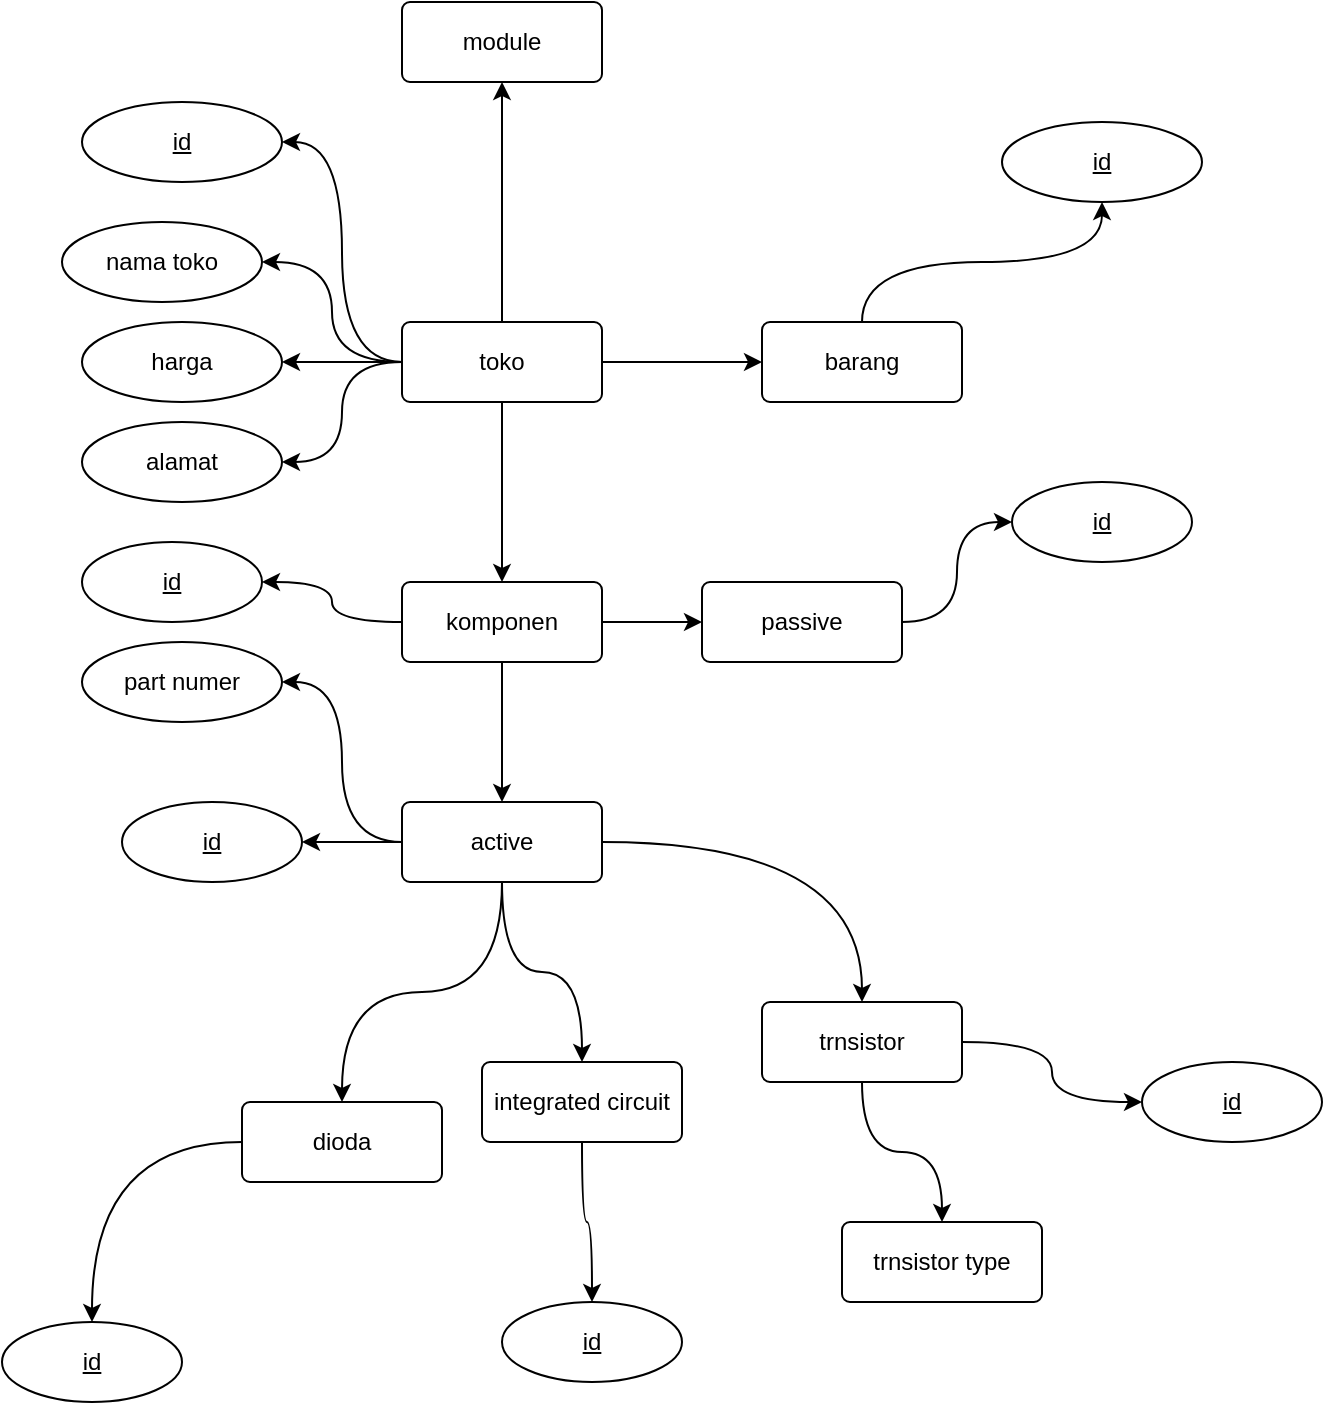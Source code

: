 <mxfile version="24.4.8" type="device">
  <diagram name="Page-1" id="4YNNi3NzexPaqgfLfOFP">
    <mxGraphModel dx="1714" dy="1624" grid="1" gridSize="10" guides="1" tooltips="1" connect="1" arrows="1" fold="1" page="1" pageScale="1" pageWidth="850" pageHeight="1100" math="0" shadow="0">
      <root>
        <mxCell id="0" />
        <mxCell id="1" parent="0" />
        <mxCell id="D4lwPsTI3Pclu1fIJmD--15" style="edgeStyle=orthogonalEdgeStyle;curved=1;rounded=0;orthogonalLoop=1;jettySize=auto;html=1;entryX=1;entryY=0.5;entryDx=0;entryDy=0;" parent="1" source="D4lwPsTI3Pclu1fIJmD--9" target="D4lwPsTI3Pclu1fIJmD--10" edge="1">
          <mxGeometry relative="1" as="geometry" />
        </mxCell>
        <mxCell id="D4lwPsTI3Pclu1fIJmD--17" style="edgeStyle=orthogonalEdgeStyle;curved=1;rounded=0;orthogonalLoop=1;jettySize=auto;html=1;entryX=1;entryY=0.5;entryDx=0;entryDy=0;" parent="1" source="D4lwPsTI3Pclu1fIJmD--9" target="D4lwPsTI3Pclu1fIJmD--11" edge="1">
          <mxGeometry relative="1" as="geometry" />
        </mxCell>
        <mxCell id="D4lwPsTI3Pclu1fIJmD--18" style="edgeStyle=orthogonalEdgeStyle;curved=1;rounded=0;orthogonalLoop=1;jettySize=auto;html=1;entryX=1;entryY=0.5;entryDx=0;entryDy=0;" parent="1" source="D4lwPsTI3Pclu1fIJmD--9" target="D4lwPsTI3Pclu1fIJmD--13" edge="1">
          <mxGeometry relative="1" as="geometry" />
        </mxCell>
        <mxCell id="D4lwPsTI3Pclu1fIJmD--19" style="edgeStyle=orthogonalEdgeStyle;curved=1;rounded=0;orthogonalLoop=1;jettySize=auto;html=1;entryX=1;entryY=0.5;entryDx=0;entryDy=0;" parent="1" source="D4lwPsTI3Pclu1fIJmD--9" target="D4lwPsTI3Pclu1fIJmD--14" edge="1">
          <mxGeometry relative="1" as="geometry" />
        </mxCell>
        <mxCell id="D4lwPsTI3Pclu1fIJmD--34" style="edgeStyle=orthogonalEdgeStyle;curved=1;rounded=0;orthogonalLoop=1;jettySize=auto;html=1;entryX=0;entryY=0.5;entryDx=0;entryDy=0;" parent="1" source="D4lwPsTI3Pclu1fIJmD--9" target="D4lwPsTI3Pclu1fIJmD--20" edge="1">
          <mxGeometry relative="1" as="geometry" />
        </mxCell>
        <mxCell id="D4lwPsTI3Pclu1fIJmD--37" style="edgeStyle=orthogonalEdgeStyle;curved=1;rounded=0;orthogonalLoop=1;jettySize=auto;html=1;fontFamily=Helvetica;fontSize=12;fontColor=default;" parent="1" source="D4lwPsTI3Pclu1fIJmD--9" target="D4lwPsTI3Pclu1fIJmD--36" edge="1">
          <mxGeometry relative="1" as="geometry" />
        </mxCell>
        <mxCell id="D4lwPsTI3Pclu1fIJmD--38" style="edgeStyle=orthogonalEdgeStyle;curved=1;rounded=0;orthogonalLoop=1;jettySize=auto;html=1;entryX=0.5;entryY=1;entryDx=0;entryDy=0;fontFamily=Helvetica;fontSize=12;fontColor=default;" parent="1" source="D4lwPsTI3Pclu1fIJmD--9" target="D4lwPsTI3Pclu1fIJmD--35" edge="1">
          <mxGeometry relative="1" as="geometry" />
        </mxCell>
        <mxCell id="D4lwPsTI3Pclu1fIJmD--9" value="toko" style="rounded=1;arcSize=10;whiteSpace=wrap;html=1;align=center;" parent="1" vertex="1">
          <mxGeometry x="170" y="70" width="100" height="40" as="geometry" />
        </mxCell>
        <mxCell id="D4lwPsTI3Pclu1fIJmD--10" value="id" style="ellipse;whiteSpace=wrap;html=1;align=center;fontStyle=4;" parent="1" vertex="1">
          <mxGeometry x="10" y="-40" width="100" height="40" as="geometry" />
        </mxCell>
        <mxCell id="D4lwPsTI3Pclu1fIJmD--11" value="nama toko" style="ellipse;whiteSpace=wrap;html=1;align=center;" parent="1" vertex="1">
          <mxGeometry y="20" width="100" height="40" as="geometry" />
        </mxCell>
        <mxCell id="D4lwPsTI3Pclu1fIJmD--13" value="harga" style="ellipse;whiteSpace=wrap;html=1;align=center;" parent="1" vertex="1">
          <mxGeometry x="10" y="70" width="100" height="40" as="geometry" />
        </mxCell>
        <mxCell id="D4lwPsTI3Pclu1fIJmD--14" value="alamat" style="ellipse;whiteSpace=wrap;html=1;align=center;" parent="1" vertex="1">
          <mxGeometry x="10" y="120" width="100" height="40" as="geometry" />
        </mxCell>
        <mxCell id="D4lwPsTI3Pclu1fIJmD--26" style="edgeStyle=orthogonalEdgeStyle;curved=1;rounded=0;orthogonalLoop=1;jettySize=auto;html=1;entryX=0.5;entryY=1;entryDx=0;entryDy=0;exitX=0.5;exitY=0;exitDx=0;exitDy=0;" parent="1" source="D4lwPsTI3Pclu1fIJmD--20" target="D4lwPsTI3Pclu1fIJmD--24" edge="1">
          <mxGeometry relative="1" as="geometry" />
        </mxCell>
        <mxCell id="D4lwPsTI3Pclu1fIJmD--20" value="barang" style="rounded=1;arcSize=10;whiteSpace=wrap;html=1;align=center;" parent="1" vertex="1">
          <mxGeometry x="350" y="70" width="100" height="40" as="geometry" />
        </mxCell>
        <mxCell id="D4lwPsTI3Pclu1fIJmD--24" value="id" style="ellipse;whiteSpace=wrap;html=1;align=center;fontStyle=4;" parent="1" vertex="1">
          <mxGeometry x="470" y="-30" width="100" height="40" as="geometry" />
        </mxCell>
        <mxCell id="D4lwPsTI3Pclu1fIJmD--25" value="part numer" style="ellipse;whiteSpace=wrap;html=1;align=center;" parent="1" vertex="1">
          <mxGeometry x="10" y="230" width="100" height="40" as="geometry" />
        </mxCell>
        <mxCell id="D4lwPsTI3Pclu1fIJmD--59" style="edgeStyle=orthogonalEdgeStyle;curved=1;rounded=0;orthogonalLoop=1;jettySize=auto;html=1;entryX=0.5;entryY=0;entryDx=0;entryDy=0;fontFamily=Helvetica;fontSize=12;fontColor=default;" parent="1" source="D4lwPsTI3Pclu1fIJmD--27" target="D4lwPsTI3Pclu1fIJmD--48" edge="1">
          <mxGeometry relative="1" as="geometry" />
        </mxCell>
        <mxCell id="D4lwPsTI3Pclu1fIJmD--27" value="dioda" style="rounded=1;arcSize=10;whiteSpace=wrap;html=1;align=center;" parent="1" vertex="1">
          <mxGeometry x="90" y="460" width="100" height="40" as="geometry" />
        </mxCell>
        <mxCell id="D4lwPsTI3Pclu1fIJmD--31" value="id" style="ellipse;whiteSpace=wrap;html=1;align=center;fontStyle=4;" parent="1" vertex="1">
          <mxGeometry x="10" y="180" width="90" height="40" as="geometry" />
        </mxCell>
        <mxCell id="D4lwPsTI3Pclu1fIJmD--35" value="module" style="rounded=1;arcSize=10;whiteSpace=wrap;html=1;align=center;" parent="1" vertex="1">
          <mxGeometry x="170" y="-90" width="100" height="40" as="geometry" />
        </mxCell>
        <mxCell id="D4lwPsTI3Pclu1fIJmD--40" style="edgeStyle=orthogonalEdgeStyle;curved=1;rounded=0;orthogonalLoop=1;jettySize=auto;html=1;entryX=1;entryY=0.5;entryDx=0;entryDy=0;fontFamily=Helvetica;fontSize=12;fontColor=default;" parent="1" source="D4lwPsTI3Pclu1fIJmD--36" target="D4lwPsTI3Pclu1fIJmD--31" edge="1">
          <mxGeometry relative="1" as="geometry" />
        </mxCell>
        <mxCell id="D4lwPsTI3Pclu1fIJmD--41" style="edgeStyle=orthogonalEdgeStyle;curved=1;rounded=0;orthogonalLoop=1;jettySize=auto;html=1;entryX=1;entryY=0.5;entryDx=0;entryDy=0;fontFamily=Helvetica;fontSize=12;fontColor=default;exitX=0;exitY=0.5;exitDx=0;exitDy=0;" parent="1" source="D4lwPsTI3Pclu1fIJmD--46" target="D4lwPsTI3Pclu1fIJmD--25" edge="1">
          <mxGeometry relative="1" as="geometry" />
        </mxCell>
        <mxCell id="D4lwPsTI3Pclu1fIJmD--53" style="edgeStyle=orthogonalEdgeStyle;curved=1;rounded=0;orthogonalLoop=1;jettySize=auto;html=1;entryX=0.5;entryY=0;entryDx=0;entryDy=0;fontFamily=Helvetica;fontSize=12;fontColor=default;" parent="1" source="D4lwPsTI3Pclu1fIJmD--36" target="D4lwPsTI3Pclu1fIJmD--46" edge="1">
          <mxGeometry relative="1" as="geometry" />
        </mxCell>
        <mxCell id="D4lwPsTI3Pclu1fIJmD--54" style="edgeStyle=orthogonalEdgeStyle;curved=1;rounded=0;orthogonalLoop=1;jettySize=auto;html=1;entryX=0;entryY=0.5;entryDx=0;entryDy=0;fontFamily=Helvetica;fontSize=12;fontColor=default;" parent="1" source="D4lwPsTI3Pclu1fIJmD--36" target="D4lwPsTI3Pclu1fIJmD--45" edge="1">
          <mxGeometry relative="1" as="geometry" />
        </mxCell>
        <mxCell id="D4lwPsTI3Pclu1fIJmD--36" value="komponen" style="rounded=1;arcSize=10;whiteSpace=wrap;html=1;align=center;" parent="1" vertex="1">
          <mxGeometry x="170" y="200" width="100" height="40" as="geometry" />
        </mxCell>
        <mxCell id="D4lwPsTI3Pclu1fIJmD--60" style="edgeStyle=orthogonalEdgeStyle;curved=1;rounded=0;orthogonalLoop=1;jettySize=auto;html=1;entryX=0.5;entryY=0;entryDx=0;entryDy=0;fontFamily=Helvetica;fontSize=12;fontColor=default;" parent="1" source="D4lwPsTI3Pclu1fIJmD--42" target="D4lwPsTI3Pclu1fIJmD--47" edge="1">
          <mxGeometry relative="1" as="geometry" />
        </mxCell>
        <mxCell id="D4lwPsTI3Pclu1fIJmD--42" value="integrated circuit" style="rounded=1;arcSize=10;whiteSpace=wrap;html=1;align=center;" parent="1" vertex="1">
          <mxGeometry x="210" y="440" width="100" height="40" as="geometry" />
        </mxCell>
        <mxCell id="D4lwPsTI3Pclu1fIJmD--61" style="edgeStyle=orthogonalEdgeStyle;curved=1;rounded=0;orthogonalLoop=1;jettySize=auto;html=1;fontFamily=Helvetica;fontSize=12;fontColor=default;entryX=0;entryY=0.5;entryDx=0;entryDy=0;" parent="1" source="D4lwPsTI3Pclu1fIJmD--43" target="D4lwPsTI3Pclu1fIJmD--51" edge="1">
          <mxGeometry relative="1" as="geometry">
            <mxPoint x="460" y="450" as="targetPoint" />
          </mxGeometry>
        </mxCell>
        <mxCell id="D4lwPsTI3Pclu1fIJmD--64" style="edgeStyle=orthogonalEdgeStyle;curved=1;rounded=0;orthogonalLoop=1;jettySize=auto;html=1;fontFamily=Helvetica;fontSize=12;fontColor=default;" parent="1" source="D4lwPsTI3Pclu1fIJmD--43" target="D4lwPsTI3Pclu1fIJmD--63" edge="1">
          <mxGeometry relative="1" as="geometry" />
        </mxCell>
        <mxCell id="D4lwPsTI3Pclu1fIJmD--43" value="trnsistor" style="rounded=1;arcSize=10;whiteSpace=wrap;html=1;align=center;" parent="1" vertex="1">
          <mxGeometry x="350" y="410" width="100" height="40" as="geometry" />
        </mxCell>
        <mxCell id="D4lwPsTI3Pclu1fIJmD--55" style="edgeStyle=orthogonalEdgeStyle;curved=1;rounded=0;orthogonalLoop=1;jettySize=auto;html=1;entryX=0;entryY=0.5;entryDx=0;entryDy=0;fontFamily=Helvetica;fontSize=12;fontColor=default;" parent="1" source="D4lwPsTI3Pclu1fIJmD--45" target="D4lwPsTI3Pclu1fIJmD--49" edge="1">
          <mxGeometry relative="1" as="geometry" />
        </mxCell>
        <mxCell id="D4lwPsTI3Pclu1fIJmD--45" value="passive" style="rounded=1;arcSize=10;whiteSpace=wrap;html=1;align=center;" parent="1" vertex="1">
          <mxGeometry x="320" y="200" width="100" height="40" as="geometry" />
        </mxCell>
        <mxCell id="D4lwPsTI3Pclu1fIJmD--52" style="edgeStyle=orthogonalEdgeStyle;curved=1;rounded=0;orthogonalLoop=1;jettySize=auto;html=1;entryX=1;entryY=0.5;entryDx=0;entryDy=0;fontFamily=Helvetica;fontSize=12;fontColor=default;" parent="1" source="D4lwPsTI3Pclu1fIJmD--46" target="D4lwPsTI3Pclu1fIJmD--50" edge="1">
          <mxGeometry relative="1" as="geometry" />
        </mxCell>
        <mxCell id="D4lwPsTI3Pclu1fIJmD--56" style="edgeStyle=orthogonalEdgeStyle;curved=1;rounded=0;orthogonalLoop=1;jettySize=auto;html=1;fontFamily=Helvetica;fontSize=12;fontColor=default;" parent="1" source="D4lwPsTI3Pclu1fIJmD--46" target="D4lwPsTI3Pclu1fIJmD--27" edge="1">
          <mxGeometry relative="1" as="geometry" />
        </mxCell>
        <mxCell id="D4lwPsTI3Pclu1fIJmD--57" style="edgeStyle=orthogonalEdgeStyle;curved=1;rounded=0;orthogonalLoop=1;jettySize=auto;html=1;entryX=0.5;entryY=0;entryDx=0;entryDy=0;fontFamily=Helvetica;fontSize=12;fontColor=default;" parent="1" source="D4lwPsTI3Pclu1fIJmD--46" target="D4lwPsTI3Pclu1fIJmD--42" edge="1">
          <mxGeometry relative="1" as="geometry" />
        </mxCell>
        <mxCell id="D4lwPsTI3Pclu1fIJmD--58" style="edgeStyle=orthogonalEdgeStyle;curved=1;rounded=0;orthogonalLoop=1;jettySize=auto;html=1;fontFamily=Helvetica;fontSize=12;fontColor=default;" parent="1" source="D4lwPsTI3Pclu1fIJmD--46" target="D4lwPsTI3Pclu1fIJmD--43" edge="1">
          <mxGeometry relative="1" as="geometry" />
        </mxCell>
        <mxCell id="D4lwPsTI3Pclu1fIJmD--46" value="active" style="rounded=1;arcSize=10;whiteSpace=wrap;html=1;align=center;" parent="1" vertex="1">
          <mxGeometry x="170" y="310" width="100" height="40" as="geometry" />
        </mxCell>
        <mxCell id="D4lwPsTI3Pclu1fIJmD--47" value="id" style="ellipse;whiteSpace=wrap;html=1;align=center;fontStyle=4;" parent="1" vertex="1">
          <mxGeometry x="220" y="560" width="90" height="40" as="geometry" />
        </mxCell>
        <mxCell id="D4lwPsTI3Pclu1fIJmD--48" value="id" style="ellipse;whiteSpace=wrap;html=1;align=center;fontStyle=4;" parent="1" vertex="1">
          <mxGeometry x="-30" y="570" width="90" height="40" as="geometry" />
        </mxCell>
        <mxCell id="D4lwPsTI3Pclu1fIJmD--49" value="id" style="ellipse;whiteSpace=wrap;html=1;align=center;fontStyle=4;" parent="1" vertex="1">
          <mxGeometry x="475" y="150" width="90" height="40" as="geometry" />
        </mxCell>
        <mxCell id="D4lwPsTI3Pclu1fIJmD--50" value="id" style="ellipse;whiteSpace=wrap;html=1;align=center;fontStyle=4;" parent="1" vertex="1">
          <mxGeometry x="30" y="310" width="90" height="40" as="geometry" />
        </mxCell>
        <mxCell id="D4lwPsTI3Pclu1fIJmD--51" value="id" style="ellipse;whiteSpace=wrap;html=1;align=center;fontStyle=4;" parent="1" vertex="1">
          <mxGeometry x="540" y="440" width="90" height="40" as="geometry" />
        </mxCell>
        <mxCell id="D4lwPsTI3Pclu1fIJmD--63" value="trnsistor type" style="rounded=1;arcSize=10;whiteSpace=wrap;html=1;align=center;" parent="1" vertex="1">
          <mxGeometry x="390" y="520" width="100" height="40" as="geometry" />
        </mxCell>
      </root>
    </mxGraphModel>
  </diagram>
</mxfile>
